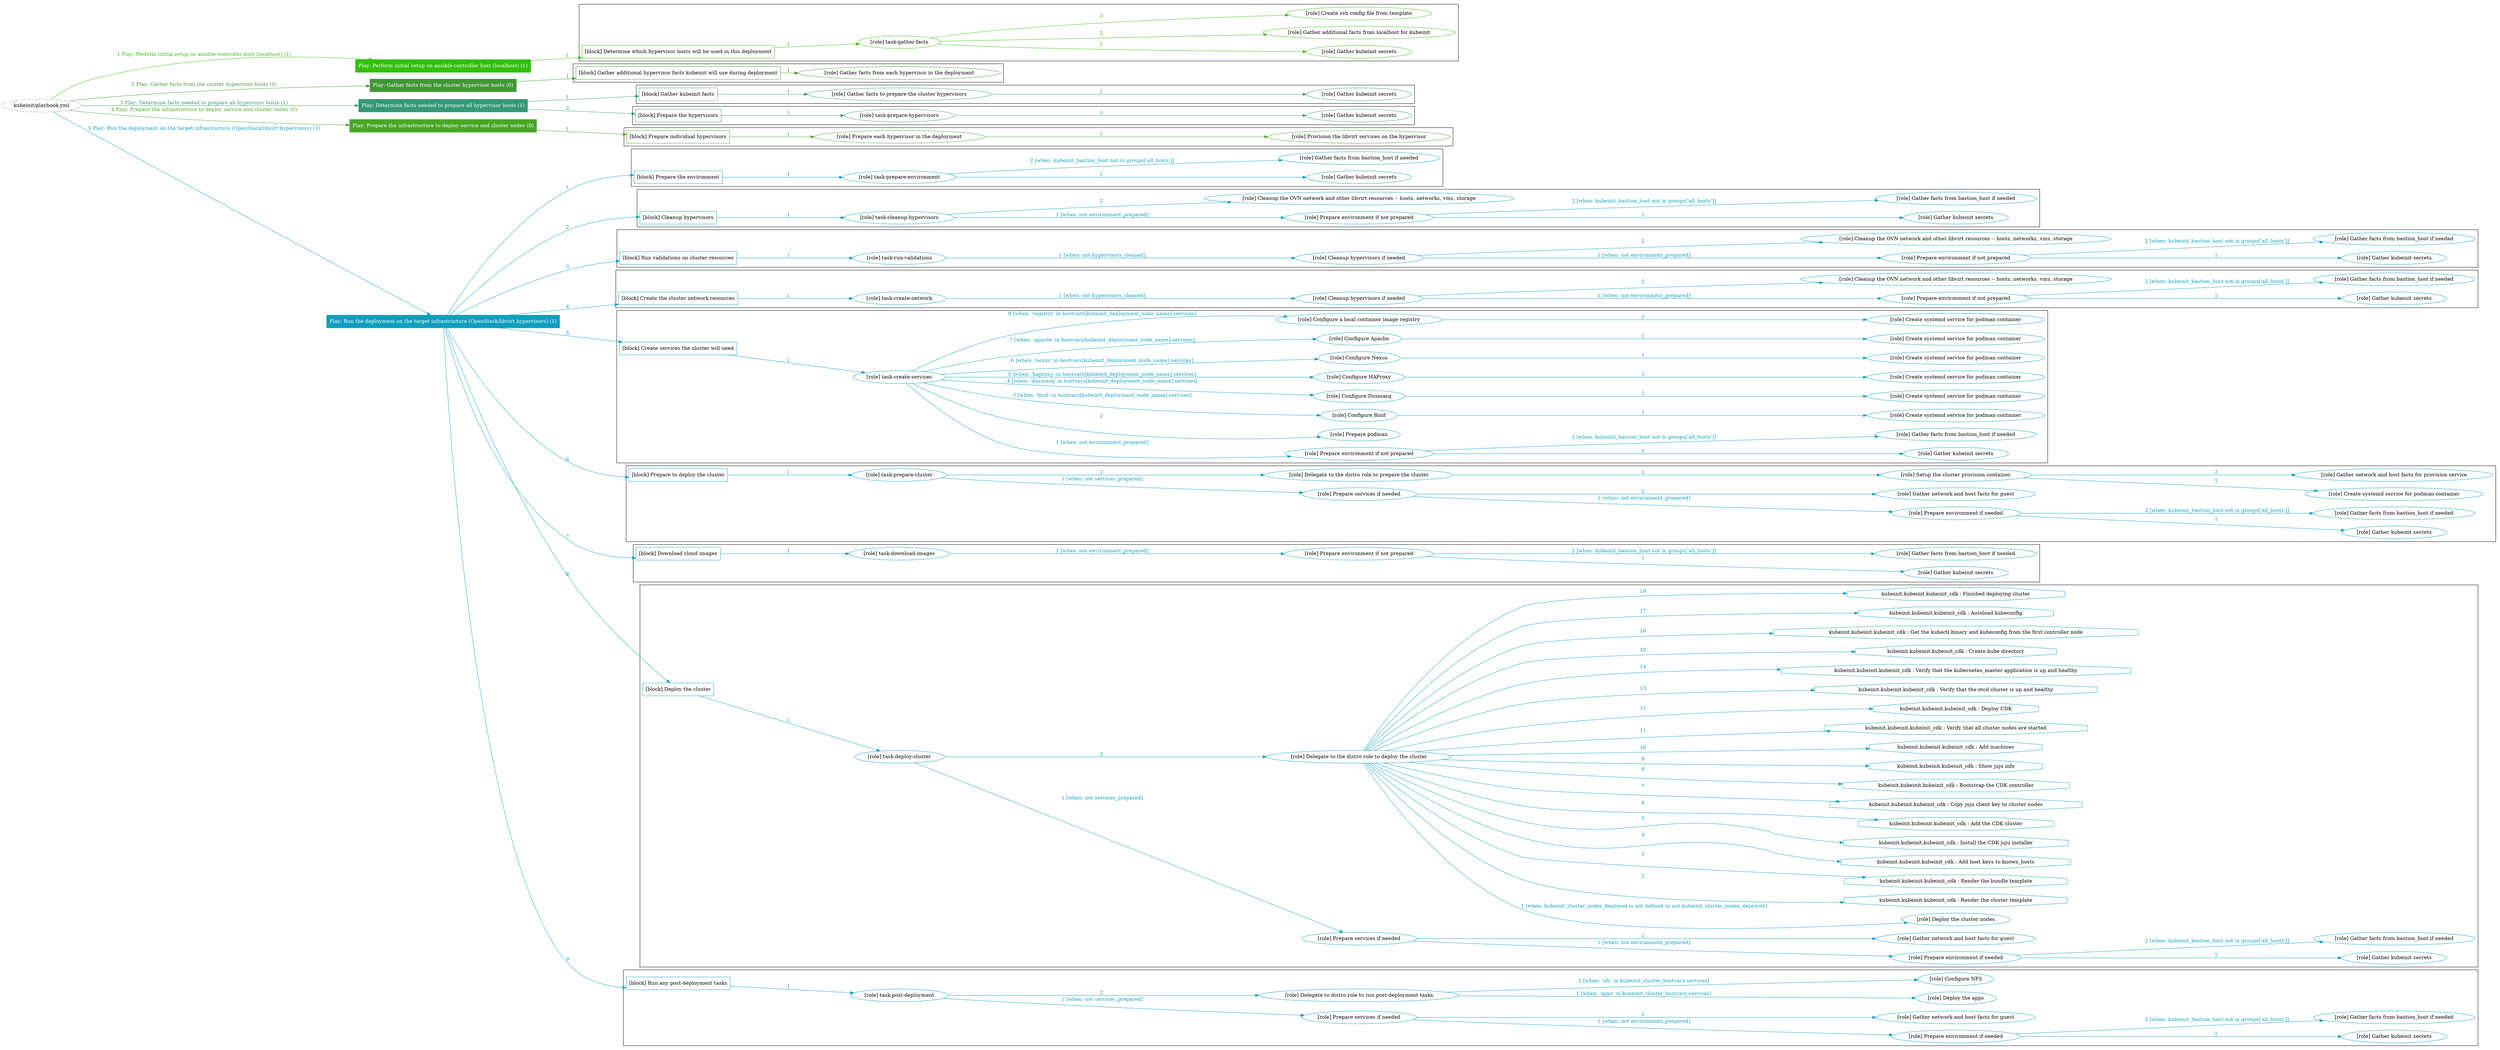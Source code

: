 digraph {
	graph [concentrate=true ordering=in rankdir=LR ratio=fill]
	edge [esep=5 sep=10]
	"kubeinit/playbook.yml" [URL="/home/runner/work/kubeinit/kubeinit/kubeinit/playbook.yml" id=playbook_f8cd323e style=dotted]
	"kubeinit/playbook.yml" -> play_42ecdcba [label="1 Play: Perform initial setup on ansible-controller host (localhost) (1)" color="#32c00c" fontcolor="#32c00c" id=edge_play_42ecdcba labeltooltip="1 Play: Perform initial setup on ansible-controller host (localhost) (1)" tooltip="1 Play: Perform initial setup on ansible-controller host (localhost) (1)"]
	subgraph "Play: Perform initial setup on ansible-controller host (localhost) (1)" {
		play_42ecdcba [label="Play: Perform initial setup on ansible-controller host (localhost) (1)" URL="/home/runner/work/kubeinit/kubeinit/kubeinit/playbook.yml" color="#32c00c" fontcolor="#ffffff" id=play_42ecdcba shape=box style=filled tooltip=localhost]
		play_42ecdcba -> block_0ddd0dfe [label=1 color="#32c00c" fontcolor="#32c00c" id=edge_block_0ddd0dfe labeltooltip=1 tooltip=1]
		subgraph cluster_block_0ddd0dfe {
			block_0ddd0dfe [label="[block] Determine which hypervisor hosts will be used in this deployment" URL="/home/runner/work/kubeinit/kubeinit/kubeinit/playbook.yml" color="#32c00c" id=block_0ddd0dfe labeltooltip="Determine which hypervisor hosts will be used in this deployment" shape=box tooltip="Determine which hypervisor hosts will be used in this deployment"]
			block_0ddd0dfe -> role_f408b909 [label="1 " color="#32c00c" fontcolor="#32c00c" id=edge_role_f408b909 labeltooltip="1 " tooltip="1 "]
			subgraph "task-gather-facts" {
				role_f408b909 [label="[role] task-gather-facts" URL="/home/runner/work/kubeinit/kubeinit/kubeinit/playbook.yml" color="#32c00c" id=role_f408b909 tooltip="task-gather-facts"]
				role_f408b909 -> role_c01f2b86 [label="1 " color="#32c00c" fontcolor="#32c00c" id=edge_role_c01f2b86 labeltooltip="1 " tooltip="1 "]
				subgraph "Gather kubeinit secrets" {
					role_c01f2b86 [label="[role] Gather kubeinit secrets" URL="/home/runner/.ansible/collections/ansible_collections/kubeinit/kubeinit/roles/kubeinit_prepare/tasks/build_hypervisors_group.yml" color="#32c00c" id=role_c01f2b86 tooltip="Gather kubeinit secrets"]
				}
				role_f408b909 -> role_a621d65e [label="2 " color="#32c00c" fontcolor="#32c00c" id=edge_role_a621d65e labeltooltip="2 " tooltip="2 "]
				subgraph "Gather additional facts from localhost for kubeinit" {
					role_a621d65e [label="[role] Gather additional facts from localhost for kubeinit" URL="/home/runner/.ansible/collections/ansible_collections/kubeinit/kubeinit/roles/kubeinit_prepare/tasks/build_hypervisors_group.yml" color="#32c00c" id=role_a621d65e tooltip="Gather additional facts from localhost for kubeinit"]
				}
				role_f408b909 -> role_b29b9ced [label="3 " color="#32c00c" fontcolor="#32c00c" id=edge_role_b29b9ced labeltooltip="3 " tooltip="3 "]
				subgraph "Create ssh config file from template" {
					role_b29b9ced [label="[role] Create ssh config file from template" URL="/home/runner/.ansible/collections/ansible_collections/kubeinit/kubeinit/roles/kubeinit_prepare/tasks/build_hypervisors_group.yml" color="#32c00c" id=role_b29b9ced tooltip="Create ssh config file from template"]
				}
			}
		}
	}
	"kubeinit/playbook.yml" -> play_37b75c2b [label="2 Play: Gather facts from the cluster hypervisor hosts (0)" color="#3f9834" fontcolor="#3f9834" id=edge_play_37b75c2b labeltooltip="2 Play: Gather facts from the cluster hypervisor hosts (0)" tooltip="2 Play: Gather facts from the cluster hypervisor hosts (0)"]
	subgraph "Play: Gather facts from the cluster hypervisor hosts (0)" {
		play_37b75c2b [label="Play: Gather facts from the cluster hypervisor hosts (0)" URL="/home/runner/work/kubeinit/kubeinit/kubeinit/playbook.yml" color="#3f9834" fontcolor="#ffffff" id=play_37b75c2b shape=box style=filled tooltip="Play: Gather facts from the cluster hypervisor hosts (0)"]
		play_37b75c2b -> block_b967db7e [label=1 color="#3f9834" fontcolor="#3f9834" id=edge_block_b967db7e labeltooltip=1 tooltip=1]
		subgraph cluster_block_b967db7e {
			block_b967db7e [label="[block] Gather additional hypervisor facts kubeinit will use during deployment" URL="/home/runner/work/kubeinit/kubeinit/kubeinit/playbook.yml" color="#3f9834" id=block_b967db7e labeltooltip="Gather additional hypervisor facts kubeinit will use during deployment" shape=box tooltip="Gather additional hypervisor facts kubeinit will use during deployment"]
			block_b967db7e -> role_17a09119 [label="1 " color="#3f9834" fontcolor="#3f9834" id=edge_role_17a09119 labeltooltip="1 " tooltip="1 "]
			subgraph "Gather facts from each hypervisor in the deployment" {
				role_17a09119 [label="[role] Gather facts from each hypervisor in the deployment" URL="/home/runner/work/kubeinit/kubeinit/kubeinit/playbook.yml" color="#3f9834" id=role_17a09119 tooltip="Gather facts from each hypervisor in the deployment"]
			}
		}
	}
	"kubeinit/playbook.yml" -> play_91b3d85f [label="3 Play: Determine facts needed to prepare all hypervisor hosts (1)" color="#349876" fontcolor="#349876" id=edge_play_91b3d85f labeltooltip="3 Play: Determine facts needed to prepare all hypervisor hosts (1)" tooltip="3 Play: Determine facts needed to prepare all hypervisor hosts (1)"]
	subgraph "Play: Determine facts needed to prepare all hypervisor hosts (1)" {
		play_91b3d85f [label="Play: Determine facts needed to prepare all hypervisor hosts (1)" URL="/home/runner/work/kubeinit/kubeinit/kubeinit/playbook.yml" color="#349876" fontcolor="#ffffff" id=play_91b3d85f shape=box style=filled tooltip=localhost]
		play_91b3d85f -> block_2d3ab302 [label=1 color="#349876" fontcolor="#349876" id=edge_block_2d3ab302 labeltooltip=1 tooltip=1]
		subgraph cluster_block_2d3ab302 {
			block_2d3ab302 [label="[block] Gather kubeinit facts" URL="/home/runner/work/kubeinit/kubeinit/kubeinit/playbook.yml" color="#349876" id=block_2d3ab302 labeltooltip="Gather kubeinit facts" shape=box tooltip="Gather kubeinit facts"]
			block_2d3ab302 -> role_b4404a41 [label="1 " color="#349876" fontcolor="#349876" id=edge_role_b4404a41 labeltooltip="1 " tooltip="1 "]
			subgraph "Gather facts to prepare the cluster hypervisors" {
				role_b4404a41 [label="[role] Gather facts to prepare the cluster hypervisors" URL="/home/runner/work/kubeinit/kubeinit/kubeinit/playbook.yml" color="#349876" id=role_b4404a41 tooltip="Gather facts to prepare the cluster hypervisors"]
				role_b4404a41 -> role_6fc27683 [label="1 " color="#349876" fontcolor="#349876" id=edge_role_6fc27683 labeltooltip="1 " tooltip="1 "]
				subgraph "Gather kubeinit secrets" {
					role_6fc27683 [label="[role] Gather kubeinit secrets" URL="/home/runner/.ansible/collections/ansible_collections/kubeinit/kubeinit/roles/kubeinit_prepare/tasks/gather_kubeinit_facts.yml" color="#349876" id=role_6fc27683 tooltip="Gather kubeinit secrets"]
				}
			}
		}
		play_91b3d85f -> block_454e7b05 [label=2 color="#349876" fontcolor="#349876" id=edge_block_454e7b05 labeltooltip=2 tooltip=2]
		subgraph cluster_block_454e7b05 {
			block_454e7b05 [label="[block] Prepare the hypervisors" URL="/home/runner/work/kubeinit/kubeinit/kubeinit/playbook.yml" color="#349876" id=block_454e7b05 labeltooltip="Prepare the hypervisors" shape=box tooltip="Prepare the hypervisors"]
			block_454e7b05 -> role_c646adca [label="1 " color="#349876" fontcolor="#349876" id=edge_role_c646adca labeltooltip="1 " tooltip="1 "]
			subgraph "task-prepare-hypervisors" {
				role_c646adca [label="[role] task-prepare-hypervisors" URL="/home/runner/work/kubeinit/kubeinit/kubeinit/playbook.yml" color="#349876" id=role_c646adca tooltip="task-prepare-hypervisors"]
				role_c646adca -> role_20be361c [label="1 " color="#349876" fontcolor="#349876" id=edge_role_20be361c labeltooltip="1 " tooltip="1 "]
				subgraph "Gather kubeinit secrets" {
					role_20be361c [label="[role] Gather kubeinit secrets" URL="/home/runner/.ansible/collections/ansible_collections/kubeinit/kubeinit/roles/kubeinit_prepare/tasks/gather_kubeinit_facts.yml" color="#349876" id=role_20be361c tooltip="Gather kubeinit secrets"]
				}
			}
		}
	}
	"kubeinit/playbook.yml" -> play_271ad7fc [label="4 Play: Prepare the infrastructure to deploy service and cluster nodes (0)" color="#47a725" fontcolor="#47a725" id=edge_play_271ad7fc labeltooltip="4 Play: Prepare the infrastructure to deploy service and cluster nodes (0)" tooltip="4 Play: Prepare the infrastructure to deploy service and cluster nodes (0)"]
	subgraph "Play: Prepare the infrastructure to deploy service and cluster nodes (0)" {
		play_271ad7fc [label="Play: Prepare the infrastructure to deploy service and cluster nodes (0)" URL="/home/runner/work/kubeinit/kubeinit/kubeinit/playbook.yml" color="#47a725" fontcolor="#ffffff" id=play_271ad7fc shape=box style=filled tooltip="Play: Prepare the infrastructure to deploy service and cluster nodes (0)"]
		play_271ad7fc -> block_c7990762 [label=1 color="#47a725" fontcolor="#47a725" id=edge_block_c7990762 labeltooltip=1 tooltip=1]
		subgraph cluster_block_c7990762 {
			block_c7990762 [label="[block] Prepare individual hypervisors" URL="/home/runner/work/kubeinit/kubeinit/kubeinit/playbook.yml" color="#47a725" id=block_c7990762 labeltooltip="Prepare individual hypervisors" shape=box tooltip="Prepare individual hypervisors"]
			block_c7990762 -> role_e67eca54 [label="1 " color="#47a725" fontcolor="#47a725" id=edge_role_e67eca54 labeltooltip="1 " tooltip="1 "]
			subgraph "Prepare each hypervisor in the deployment" {
				role_e67eca54 [label="[role] Prepare each hypervisor in the deployment" URL="/home/runner/work/kubeinit/kubeinit/kubeinit/playbook.yml" color="#47a725" id=role_e67eca54 tooltip="Prepare each hypervisor in the deployment"]
				role_e67eca54 -> role_06dceb33 [label="1 " color="#47a725" fontcolor="#47a725" id=edge_role_06dceb33 labeltooltip="1 " tooltip="1 "]
				subgraph "Provision the libvirt services on the hypervisor" {
					role_06dceb33 [label="[role] Provision the libvirt services on the hypervisor" URL="/home/runner/.ansible/collections/ansible_collections/kubeinit/kubeinit/roles/kubeinit_prepare/tasks/prepare_hypervisor.yml" color="#47a725" id=role_06dceb33 tooltip="Provision the libvirt services on the hypervisor"]
				}
			}
		}
	}
	"kubeinit/playbook.yml" -> play_d6fd109c [label="5 Play: Run the deployment on the target infrastructure (OpenStack/libvirt hypervisors) (1)" color="#0d9fbf" fontcolor="#0d9fbf" id=edge_play_d6fd109c labeltooltip="5 Play: Run the deployment on the target infrastructure (OpenStack/libvirt hypervisors) (1)" tooltip="5 Play: Run the deployment on the target infrastructure (OpenStack/libvirt hypervisors) (1)"]
	subgraph "Play: Run the deployment on the target infrastructure (OpenStack/libvirt hypervisors) (1)" {
		play_d6fd109c [label="Play: Run the deployment on the target infrastructure (OpenStack/libvirt hypervisors) (1)" URL="/home/runner/work/kubeinit/kubeinit/kubeinit/playbook.yml" color="#0d9fbf" fontcolor="#ffffff" id=play_d6fd109c shape=box style=filled tooltip=localhost]
		play_d6fd109c -> block_f2e4976e [label=1 color="#0d9fbf" fontcolor="#0d9fbf" id=edge_block_f2e4976e labeltooltip=1 tooltip=1]
		subgraph cluster_block_f2e4976e {
			block_f2e4976e [label="[block] Prepare the environment" URL="/home/runner/work/kubeinit/kubeinit/kubeinit/playbook.yml" color="#0d9fbf" id=block_f2e4976e labeltooltip="Prepare the environment" shape=box tooltip="Prepare the environment"]
			block_f2e4976e -> role_6b2de330 [label="1 " color="#0d9fbf" fontcolor="#0d9fbf" id=edge_role_6b2de330 labeltooltip="1 " tooltip="1 "]
			subgraph "task-prepare-environment" {
				role_6b2de330 [label="[role] task-prepare-environment" URL="/home/runner/work/kubeinit/kubeinit/kubeinit/playbook.yml" color="#0d9fbf" id=role_6b2de330 tooltip="task-prepare-environment"]
				role_6b2de330 -> role_dce99697 [label="1 " color="#0d9fbf" fontcolor="#0d9fbf" id=edge_role_dce99697 labeltooltip="1 " tooltip="1 "]
				subgraph "Gather kubeinit secrets" {
					role_dce99697 [label="[role] Gather kubeinit secrets" URL="/home/runner/.ansible/collections/ansible_collections/kubeinit/kubeinit/roles/kubeinit_prepare/tasks/gather_kubeinit_facts.yml" color="#0d9fbf" id=role_dce99697 tooltip="Gather kubeinit secrets"]
				}
				role_6b2de330 -> role_494e9228 [label="2 [when: kubeinit_bastion_host not in groups['all_hosts']]" color="#0d9fbf" fontcolor="#0d9fbf" id=edge_role_494e9228 labeltooltip="2 [when: kubeinit_bastion_host not in groups['all_hosts']]" tooltip="2 [when: kubeinit_bastion_host not in groups['all_hosts']]"]
				subgraph "Gather facts from bastion_host if needed" {
					role_494e9228 [label="[role] Gather facts from bastion_host if needed" URL="/home/runner/.ansible/collections/ansible_collections/kubeinit/kubeinit/roles/kubeinit_prepare/tasks/main.yml" color="#0d9fbf" id=role_494e9228 tooltip="Gather facts from bastion_host if needed"]
				}
			}
		}
		play_d6fd109c -> block_4e7082f3 [label=2 color="#0d9fbf" fontcolor="#0d9fbf" id=edge_block_4e7082f3 labeltooltip=2 tooltip=2]
		subgraph cluster_block_4e7082f3 {
			block_4e7082f3 [label="[block] Cleanup hypervisors" URL="/home/runner/work/kubeinit/kubeinit/kubeinit/playbook.yml" color="#0d9fbf" id=block_4e7082f3 labeltooltip="Cleanup hypervisors" shape=box tooltip="Cleanup hypervisors"]
			block_4e7082f3 -> role_47318f86 [label="1 " color="#0d9fbf" fontcolor="#0d9fbf" id=edge_role_47318f86 labeltooltip="1 " tooltip="1 "]
			subgraph "task-cleanup-hypervisors" {
				role_47318f86 [label="[role] task-cleanup-hypervisors" URL="/home/runner/work/kubeinit/kubeinit/kubeinit/playbook.yml" color="#0d9fbf" id=role_47318f86 tooltip="task-cleanup-hypervisors"]
				role_47318f86 -> role_8eea9106 [label="1 [when: not environment_prepared]" color="#0d9fbf" fontcolor="#0d9fbf" id=edge_role_8eea9106 labeltooltip="1 [when: not environment_prepared]" tooltip="1 [when: not environment_prepared]"]
				subgraph "Prepare environment if not prepared" {
					role_8eea9106 [label="[role] Prepare environment if not prepared" URL="/home/runner/.ansible/collections/ansible_collections/kubeinit/kubeinit/roles/kubeinit_libvirt/tasks/cleanup_hypervisors.yml" color="#0d9fbf" id=role_8eea9106 tooltip="Prepare environment if not prepared"]
					role_8eea9106 -> role_c2a959fa [label="1 " color="#0d9fbf" fontcolor="#0d9fbf" id=edge_role_c2a959fa labeltooltip="1 " tooltip="1 "]
					subgraph "Gather kubeinit secrets" {
						role_c2a959fa [label="[role] Gather kubeinit secrets" URL="/home/runner/.ansible/collections/ansible_collections/kubeinit/kubeinit/roles/kubeinit_prepare/tasks/gather_kubeinit_facts.yml" color="#0d9fbf" id=role_c2a959fa tooltip="Gather kubeinit secrets"]
					}
					role_8eea9106 -> role_7f6c47e5 [label="2 [when: kubeinit_bastion_host not in groups['all_hosts']]" color="#0d9fbf" fontcolor="#0d9fbf" id=edge_role_7f6c47e5 labeltooltip="2 [when: kubeinit_bastion_host not in groups['all_hosts']]" tooltip="2 [when: kubeinit_bastion_host not in groups['all_hosts']]"]
					subgraph "Gather facts from bastion_host if needed" {
						role_7f6c47e5 [label="[role] Gather facts from bastion_host if needed" URL="/home/runner/.ansible/collections/ansible_collections/kubeinit/kubeinit/roles/kubeinit_prepare/tasks/main.yml" color="#0d9fbf" id=role_7f6c47e5 tooltip="Gather facts from bastion_host if needed"]
					}
				}
				role_47318f86 -> role_43ff02dd [label="2 " color="#0d9fbf" fontcolor="#0d9fbf" id=edge_role_43ff02dd labeltooltip="2 " tooltip="2 "]
				subgraph "Cleanup the OVN network and other libvirt resources -- hosts, networks, vms, storage" {
					role_43ff02dd [label="[role] Cleanup the OVN network and other libvirt resources -- hosts, networks, vms, storage" URL="/home/runner/.ansible/collections/ansible_collections/kubeinit/kubeinit/roles/kubeinit_libvirt/tasks/cleanup_hypervisors.yml" color="#0d9fbf" id=role_43ff02dd tooltip="Cleanup the OVN network and other libvirt resources -- hosts, networks, vms, storage"]
				}
			}
		}
		play_d6fd109c -> block_246477ec [label=3 color="#0d9fbf" fontcolor="#0d9fbf" id=edge_block_246477ec labeltooltip=3 tooltip=3]
		subgraph cluster_block_246477ec {
			block_246477ec [label="[block] Run validations on cluster resources" URL="/home/runner/work/kubeinit/kubeinit/kubeinit/playbook.yml" color="#0d9fbf" id=block_246477ec labeltooltip="Run validations on cluster resources" shape=box tooltip="Run validations on cluster resources"]
			block_246477ec -> role_03a743f5 [label="1 " color="#0d9fbf" fontcolor="#0d9fbf" id=edge_role_03a743f5 labeltooltip="1 " tooltip="1 "]
			subgraph "task-run-validations" {
				role_03a743f5 [label="[role] task-run-validations" URL="/home/runner/work/kubeinit/kubeinit/kubeinit/playbook.yml" color="#0d9fbf" id=role_03a743f5 tooltip="task-run-validations"]
				role_03a743f5 -> role_b8289ab8 [label="1 [when: not hypervisors_cleaned]" color="#0d9fbf" fontcolor="#0d9fbf" id=edge_role_b8289ab8 labeltooltip="1 [when: not hypervisors_cleaned]" tooltip="1 [when: not hypervisors_cleaned]"]
				subgraph "Cleanup hypervisors if needed" {
					role_b8289ab8 [label="[role] Cleanup hypervisors if needed" URL="/home/runner/.ansible/collections/ansible_collections/kubeinit/kubeinit/roles/kubeinit_validations/tasks/main.yml" color="#0d9fbf" id=role_b8289ab8 tooltip="Cleanup hypervisors if needed"]
					role_b8289ab8 -> role_8576f91f [label="1 [when: not environment_prepared]" color="#0d9fbf" fontcolor="#0d9fbf" id=edge_role_8576f91f labeltooltip="1 [when: not environment_prepared]" tooltip="1 [when: not environment_prepared]"]
					subgraph "Prepare environment if not prepared" {
						role_8576f91f [label="[role] Prepare environment if not prepared" URL="/home/runner/.ansible/collections/ansible_collections/kubeinit/kubeinit/roles/kubeinit_libvirt/tasks/cleanup_hypervisors.yml" color="#0d9fbf" id=role_8576f91f tooltip="Prepare environment if not prepared"]
						role_8576f91f -> role_be12e6cf [label="1 " color="#0d9fbf" fontcolor="#0d9fbf" id=edge_role_be12e6cf labeltooltip="1 " tooltip="1 "]
						subgraph "Gather kubeinit secrets" {
							role_be12e6cf [label="[role] Gather kubeinit secrets" URL="/home/runner/.ansible/collections/ansible_collections/kubeinit/kubeinit/roles/kubeinit_prepare/tasks/gather_kubeinit_facts.yml" color="#0d9fbf" id=role_be12e6cf tooltip="Gather kubeinit secrets"]
						}
						role_8576f91f -> role_b20c82cf [label="2 [when: kubeinit_bastion_host not in groups['all_hosts']]" color="#0d9fbf" fontcolor="#0d9fbf" id=edge_role_b20c82cf labeltooltip="2 [when: kubeinit_bastion_host not in groups['all_hosts']]" tooltip="2 [when: kubeinit_bastion_host not in groups['all_hosts']]"]
						subgraph "Gather facts from bastion_host if needed" {
							role_b20c82cf [label="[role] Gather facts from bastion_host if needed" URL="/home/runner/.ansible/collections/ansible_collections/kubeinit/kubeinit/roles/kubeinit_prepare/tasks/main.yml" color="#0d9fbf" id=role_b20c82cf tooltip="Gather facts from bastion_host if needed"]
						}
					}
					role_b8289ab8 -> role_f9fcecea [label="2 " color="#0d9fbf" fontcolor="#0d9fbf" id=edge_role_f9fcecea labeltooltip="2 " tooltip="2 "]
					subgraph "Cleanup the OVN network and other libvirt resources -- hosts, networks, vms, storage" {
						role_f9fcecea [label="[role] Cleanup the OVN network and other libvirt resources -- hosts, networks, vms, storage" URL="/home/runner/.ansible/collections/ansible_collections/kubeinit/kubeinit/roles/kubeinit_libvirt/tasks/cleanup_hypervisors.yml" color="#0d9fbf" id=role_f9fcecea tooltip="Cleanup the OVN network and other libvirt resources -- hosts, networks, vms, storage"]
					}
				}
			}
		}
		play_d6fd109c -> block_852328a6 [label=4 color="#0d9fbf" fontcolor="#0d9fbf" id=edge_block_852328a6 labeltooltip=4 tooltip=4]
		subgraph cluster_block_852328a6 {
			block_852328a6 [label="[block] Create the cluster network resources" URL="/home/runner/work/kubeinit/kubeinit/kubeinit/playbook.yml" color="#0d9fbf" id=block_852328a6 labeltooltip="Create the cluster network resources" shape=box tooltip="Create the cluster network resources"]
			block_852328a6 -> role_12aee1f9 [label="1 " color="#0d9fbf" fontcolor="#0d9fbf" id=edge_role_12aee1f9 labeltooltip="1 " tooltip="1 "]
			subgraph "task-create-network" {
				role_12aee1f9 [label="[role] task-create-network" URL="/home/runner/work/kubeinit/kubeinit/kubeinit/playbook.yml" color="#0d9fbf" id=role_12aee1f9 tooltip="task-create-network"]
				role_12aee1f9 -> role_7ea5939e [label="1 [when: not hypervisors_cleaned]" color="#0d9fbf" fontcolor="#0d9fbf" id=edge_role_7ea5939e labeltooltip="1 [when: not hypervisors_cleaned]" tooltip="1 [when: not hypervisors_cleaned]"]
				subgraph "Cleanup hypervisors if needed" {
					role_7ea5939e [label="[role] Cleanup hypervisors if needed" URL="/home/runner/.ansible/collections/ansible_collections/kubeinit/kubeinit/roles/kubeinit_libvirt/tasks/create_network.yml" color="#0d9fbf" id=role_7ea5939e tooltip="Cleanup hypervisors if needed"]
					role_7ea5939e -> role_d65b1363 [label="1 [when: not environment_prepared]" color="#0d9fbf" fontcolor="#0d9fbf" id=edge_role_d65b1363 labeltooltip="1 [when: not environment_prepared]" tooltip="1 [when: not environment_prepared]"]
					subgraph "Prepare environment if not prepared" {
						role_d65b1363 [label="[role] Prepare environment if not prepared" URL="/home/runner/.ansible/collections/ansible_collections/kubeinit/kubeinit/roles/kubeinit_libvirt/tasks/cleanup_hypervisors.yml" color="#0d9fbf" id=role_d65b1363 tooltip="Prepare environment if not prepared"]
						role_d65b1363 -> role_4f6fc70a [label="1 " color="#0d9fbf" fontcolor="#0d9fbf" id=edge_role_4f6fc70a labeltooltip="1 " tooltip="1 "]
						subgraph "Gather kubeinit secrets" {
							role_4f6fc70a [label="[role] Gather kubeinit secrets" URL="/home/runner/.ansible/collections/ansible_collections/kubeinit/kubeinit/roles/kubeinit_prepare/tasks/gather_kubeinit_facts.yml" color="#0d9fbf" id=role_4f6fc70a tooltip="Gather kubeinit secrets"]
						}
						role_d65b1363 -> role_2b2fd1bc [label="2 [when: kubeinit_bastion_host not in groups['all_hosts']]" color="#0d9fbf" fontcolor="#0d9fbf" id=edge_role_2b2fd1bc labeltooltip="2 [when: kubeinit_bastion_host not in groups['all_hosts']]" tooltip="2 [when: kubeinit_bastion_host not in groups['all_hosts']]"]
						subgraph "Gather facts from bastion_host if needed" {
							role_2b2fd1bc [label="[role] Gather facts from bastion_host if needed" URL="/home/runner/.ansible/collections/ansible_collections/kubeinit/kubeinit/roles/kubeinit_prepare/tasks/main.yml" color="#0d9fbf" id=role_2b2fd1bc tooltip="Gather facts from bastion_host if needed"]
						}
					}
					role_7ea5939e -> role_29edb128 [label="2 " color="#0d9fbf" fontcolor="#0d9fbf" id=edge_role_29edb128 labeltooltip="2 " tooltip="2 "]
					subgraph "Cleanup the OVN network and other libvirt resources -- hosts, networks, vms, storage" {
						role_29edb128 [label="[role] Cleanup the OVN network and other libvirt resources -- hosts, networks, vms, storage" URL="/home/runner/.ansible/collections/ansible_collections/kubeinit/kubeinit/roles/kubeinit_libvirt/tasks/cleanup_hypervisors.yml" color="#0d9fbf" id=role_29edb128 tooltip="Cleanup the OVN network and other libvirt resources -- hosts, networks, vms, storage"]
					}
				}
			}
		}
		play_d6fd109c -> block_291a9980 [label=5 color="#0d9fbf" fontcolor="#0d9fbf" id=edge_block_291a9980 labeltooltip=5 tooltip=5]
		subgraph cluster_block_291a9980 {
			block_291a9980 [label="[block] Create services the cluster will need" URL="/home/runner/work/kubeinit/kubeinit/kubeinit/playbook.yml" color="#0d9fbf" id=block_291a9980 labeltooltip="Create services the cluster will need" shape=box tooltip="Create services the cluster will need"]
			block_291a9980 -> role_f299d230 [label="1 " color="#0d9fbf" fontcolor="#0d9fbf" id=edge_role_f299d230 labeltooltip="1 " tooltip="1 "]
			subgraph "task-create-services" {
				role_f299d230 [label="[role] task-create-services" URL="/home/runner/work/kubeinit/kubeinit/kubeinit/playbook.yml" color="#0d9fbf" id=role_f299d230 tooltip="task-create-services"]
				role_f299d230 -> role_840e76f9 [label="1 [when: not environment_prepared]" color="#0d9fbf" fontcolor="#0d9fbf" id=edge_role_840e76f9 labeltooltip="1 [when: not environment_prepared]" tooltip="1 [when: not environment_prepared]"]
				subgraph "Prepare environment if not prepared" {
					role_840e76f9 [label="[role] Prepare environment if not prepared" URL="/home/runner/.ansible/collections/ansible_collections/kubeinit/kubeinit/roles/kubeinit_services/tasks/main.yml" color="#0d9fbf" id=role_840e76f9 tooltip="Prepare environment if not prepared"]
					role_840e76f9 -> role_c943b022 [label="1 " color="#0d9fbf" fontcolor="#0d9fbf" id=edge_role_c943b022 labeltooltip="1 " tooltip="1 "]
					subgraph "Gather kubeinit secrets" {
						role_c943b022 [label="[role] Gather kubeinit secrets" URL="/home/runner/.ansible/collections/ansible_collections/kubeinit/kubeinit/roles/kubeinit_prepare/tasks/gather_kubeinit_facts.yml" color="#0d9fbf" id=role_c943b022 tooltip="Gather kubeinit secrets"]
					}
					role_840e76f9 -> role_7a870795 [label="2 [when: kubeinit_bastion_host not in groups['all_hosts']]" color="#0d9fbf" fontcolor="#0d9fbf" id=edge_role_7a870795 labeltooltip="2 [when: kubeinit_bastion_host not in groups['all_hosts']]" tooltip="2 [when: kubeinit_bastion_host not in groups['all_hosts']]"]
					subgraph "Gather facts from bastion_host if needed" {
						role_7a870795 [label="[role] Gather facts from bastion_host if needed" URL="/home/runner/.ansible/collections/ansible_collections/kubeinit/kubeinit/roles/kubeinit_prepare/tasks/main.yml" color="#0d9fbf" id=role_7a870795 tooltip="Gather facts from bastion_host if needed"]
					}
				}
				role_f299d230 -> role_6d09d836 [label="2 " color="#0d9fbf" fontcolor="#0d9fbf" id=edge_role_6d09d836 labeltooltip="2 " tooltip="2 "]
				subgraph "Prepare podman" {
					role_6d09d836 [label="[role] Prepare podman" URL="/home/runner/.ansible/collections/ansible_collections/kubeinit/kubeinit/roles/kubeinit_services/tasks/00_create_service_pod.yml" color="#0d9fbf" id=role_6d09d836 tooltip="Prepare podman"]
				}
				role_f299d230 -> role_bbffa5ff [label="3 [when: 'bind' in hostvars[kubeinit_deployment_node_name].services]" color="#0d9fbf" fontcolor="#0d9fbf" id=edge_role_bbffa5ff labeltooltip="3 [when: 'bind' in hostvars[kubeinit_deployment_node_name].services]" tooltip="3 [when: 'bind' in hostvars[kubeinit_deployment_node_name].services]"]
				subgraph "Configure Bind" {
					role_bbffa5ff [label="[role] Configure Bind" URL="/home/runner/.ansible/collections/ansible_collections/kubeinit/kubeinit/roles/kubeinit_services/tasks/start_services_containers.yml" color="#0d9fbf" id=role_bbffa5ff tooltip="Configure Bind"]
					role_bbffa5ff -> role_d71e7fe9 [label="1 " color="#0d9fbf" fontcolor="#0d9fbf" id=edge_role_d71e7fe9 labeltooltip="1 " tooltip="1 "]
					subgraph "Create systemd service for podman container" {
						role_d71e7fe9 [label="[role] Create systemd service for podman container" URL="/home/runner/.ansible/collections/ansible_collections/kubeinit/kubeinit/roles/kubeinit_bind/tasks/main.yml" color="#0d9fbf" id=role_d71e7fe9 tooltip="Create systemd service for podman container"]
					}
				}
				role_f299d230 -> role_c0cca44b [label="4 [when: 'dnsmasq' in hostvars[kubeinit_deployment_node_name].services]" color="#0d9fbf" fontcolor="#0d9fbf" id=edge_role_c0cca44b labeltooltip="4 [when: 'dnsmasq' in hostvars[kubeinit_deployment_node_name].services]" tooltip="4 [when: 'dnsmasq' in hostvars[kubeinit_deployment_node_name].services]"]
				subgraph "Configure Dnsmasq" {
					role_c0cca44b [label="[role] Configure Dnsmasq" URL="/home/runner/.ansible/collections/ansible_collections/kubeinit/kubeinit/roles/kubeinit_services/tasks/start_services_containers.yml" color="#0d9fbf" id=role_c0cca44b tooltip="Configure Dnsmasq"]
					role_c0cca44b -> role_e359d44a [label="1 " color="#0d9fbf" fontcolor="#0d9fbf" id=edge_role_e359d44a labeltooltip="1 " tooltip="1 "]
					subgraph "Create systemd service for podman container" {
						role_e359d44a [label="[role] Create systemd service for podman container" URL="/home/runner/.ansible/collections/ansible_collections/kubeinit/kubeinit/roles/kubeinit_dnsmasq/tasks/main.yml" color="#0d9fbf" id=role_e359d44a tooltip="Create systemd service for podman container"]
					}
				}
				role_f299d230 -> role_e3eb9125 [label="5 [when: 'haproxy' in hostvars[kubeinit_deployment_node_name].services]" color="#0d9fbf" fontcolor="#0d9fbf" id=edge_role_e3eb9125 labeltooltip="5 [when: 'haproxy' in hostvars[kubeinit_deployment_node_name].services]" tooltip="5 [when: 'haproxy' in hostvars[kubeinit_deployment_node_name].services]"]
				subgraph "Configure HAProxy" {
					role_e3eb9125 [label="[role] Configure HAProxy" URL="/home/runner/.ansible/collections/ansible_collections/kubeinit/kubeinit/roles/kubeinit_services/tasks/start_services_containers.yml" color="#0d9fbf" id=role_e3eb9125 tooltip="Configure HAProxy"]
					role_e3eb9125 -> role_333bcb54 [label="1 " color="#0d9fbf" fontcolor="#0d9fbf" id=edge_role_333bcb54 labeltooltip="1 " tooltip="1 "]
					subgraph "Create systemd service for podman container" {
						role_333bcb54 [label="[role] Create systemd service for podman container" URL="/home/runner/.ansible/collections/ansible_collections/kubeinit/kubeinit/roles/kubeinit_haproxy/tasks/main.yml" color="#0d9fbf" id=role_333bcb54 tooltip="Create systemd service for podman container"]
					}
				}
				role_f299d230 -> role_bc217834 [label="6 [when: 'nexus' in hostvars[kubeinit_deployment_node_name].services]" color="#0d9fbf" fontcolor="#0d9fbf" id=edge_role_bc217834 labeltooltip="6 [when: 'nexus' in hostvars[kubeinit_deployment_node_name].services]" tooltip="6 [when: 'nexus' in hostvars[kubeinit_deployment_node_name].services]"]
				subgraph "Configure Nexus" {
					role_bc217834 [label="[role] Configure Nexus" URL="/home/runner/.ansible/collections/ansible_collections/kubeinit/kubeinit/roles/kubeinit_services/tasks/start_services_containers.yml" color="#0d9fbf" id=role_bc217834 tooltip="Configure Nexus"]
					role_bc217834 -> role_a24e60e5 [label="1 " color="#0d9fbf" fontcolor="#0d9fbf" id=edge_role_a24e60e5 labeltooltip="1 " tooltip="1 "]
					subgraph "Create systemd service for podman container" {
						role_a24e60e5 [label="[role] Create systemd service for podman container" URL="/home/runner/.ansible/collections/ansible_collections/kubeinit/kubeinit/roles/kubeinit_nexus/tasks/main.yml" color="#0d9fbf" id=role_a24e60e5 tooltip="Create systemd service for podman container"]
					}
				}
				role_f299d230 -> role_b750d358 [label="7 [when: 'apache' in hostvars[kubeinit_deployment_node_name].services]" color="#0d9fbf" fontcolor="#0d9fbf" id=edge_role_b750d358 labeltooltip="7 [when: 'apache' in hostvars[kubeinit_deployment_node_name].services]" tooltip="7 [when: 'apache' in hostvars[kubeinit_deployment_node_name].services]"]
				subgraph "Configure Apache" {
					role_b750d358 [label="[role] Configure Apache" URL="/home/runner/.ansible/collections/ansible_collections/kubeinit/kubeinit/roles/kubeinit_services/tasks/start_services_containers.yml" color="#0d9fbf" id=role_b750d358 tooltip="Configure Apache"]
					role_b750d358 -> role_8520c335 [label="1 " color="#0d9fbf" fontcolor="#0d9fbf" id=edge_role_8520c335 labeltooltip="1 " tooltip="1 "]
					subgraph "Create systemd service for podman container" {
						role_8520c335 [label="[role] Create systemd service for podman container" URL="/home/runner/.ansible/collections/ansible_collections/kubeinit/kubeinit/roles/kubeinit_apache/tasks/main.yml" color="#0d9fbf" id=role_8520c335 tooltip="Create systemd service for podman container"]
					}
				}
				role_f299d230 -> role_39d39775 [label="8 [when: 'registry' in hostvars[kubeinit_deployment_node_name].services]" color="#0d9fbf" fontcolor="#0d9fbf" id=edge_role_39d39775 labeltooltip="8 [when: 'registry' in hostvars[kubeinit_deployment_node_name].services]" tooltip="8 [when: 'registry' in hostvars[kubeinit_deployment_node_name].services]"]
				subgraph "Configure a local container image registry" {
					role_39d39775 [label="[role] Configure a local container image registry" URL="/home/runner/.ansible/collections/ansible_collections/kubeinit/kubeinit/roles/kubeinit_services/tasks/start_services_containers.yml" color="#0d9fbf" id=role_39d39775 tooltip="Configure a local container image registry"]
					role_39d39775 -> role_38f11385 [label="1 " color="#0d9fbf" fontcolor="#0d9fbf" id=edge_role_38f11385 labeltooltip="1 " tooltip="1 "]
					subgraph "Create systemd service for podman container" {
						role_38f11385 [label="[role] Create systemd service for podman container" URL="/home/runner/.ansible/collections/ansible_collections/kubeinit/kubeinit/roles/kubeinit_registry/tasks/main.yml" color="#0d9fbf" id=role_38f11385 tooltip="Create systemd service for podman container"]
					}
				}
			}
		}
		play_d6fd109c -> block_ad821985 [label=6 color="#0d9fbf" fontcolor="#0d9fbf" id=edge_block_ad821985 labeltooltip=6 tooltip=6]
		subgraph cluster_block_ad821985 {
			block_ad821985 [label="[block] Prepare to deploy the cluster" URL="/home/runner/work/kubeinit/kubeinit/kubeinit/playbook.yml" color="#0d9fbf" id=block_ad821985 labeltooltip="Prepare to deploy the cluster" shape=box tooltip="Prepare to deploy the cluster"]
			block_ad821985 -> role_2c149f9a [label="1 " color="#0d9fbf" fontcolor="#0d9fbf" id=edge_role_2c149f9a labeltooltip="1 " tooltip="1 "]
			subgraph "task-prepare-cluster" {
				role_2c149f9a [label="[role] task-prepare-cluster" URL="/home/runner/work/kubeinit/kubeinit/kubeinit/playbook.yml" color="#0d9fbf" id=role_2c149f9a tooltip="task-prepare-cluster"]
				role_2c149f9a -> role_878ab840 [label="1 [when: not services_prepared]" color="#0d9fbf" fontcolor="#0d9fbf" id=edge_role_878ab840 labeltooltip="1 [when: not services_prepared]" tooltip="1 [when: not services_prepared]"]
				subgraph "Prepare services if needed" {
					role_878ab840 [label="[role] Prepare services if needed" URL="/home/runner/.ansible/collections/ansible_collections/kubeinit/kubeinit/roles/kubeinit_prepare/tasks/prepare_cluster.yml" color="#0d9fbf" id=role_878ab840 tooltip="Prepare services if needed"]
					role_878ab840 -> role_a73b9b7d [label="1 [when: not environment_prepared]" color="#0d9fbf" fontcolor="#0d9fbf" id=edge_role_a73b9b7d labeltooltip="1 [when: not environment_prepared]" tooltip="1 [when: not environment_prepared]"]
					subgraph "Prepare environment if needed" {
						role_a73b9b7d [label="[role] Prepare environment if needed" URL="/home/runner/.ansible/collections/ansible_collections/kubeinit/kubeinit/roles/kubeinit_services/tasks/prepare_services.yml" color="#0d9fbf" id=role_a73b9b7d tooltip="Prepare environment if needed"]
						role_a73b9b7d -> role_e7fd4a4e [label="1 " color="#0d9fbf" fontcolor="#0d9fbf" id=edge_role_e7fd4a4e labeltooltip="1 " tooltip="1 "]
						subgraph "Gather kubeinit secrets" {
							role_e7fd4a4e [label="[role] Gather kubeinit secrets" URL="/home/runner/.ansible/collections/ansible_collections/kubeinit/kubeinit/roles/kubeinit_prepare/tasks/gather_kubeinit_facts.yml" color="#0d9fbf" id=role_e7fd4a4e tooltip="Gather kubeinit secrets"]
						}
						role_a73b9b7d -> role_012a0b35 [label="2 [when: kubeinit_bastion_host not in groups['all_hosts']]" color="#0d9fbf" fontcolor="#0d9fbf" id=edge_role_012a0b35 labeltooltip="2 [when: kubeinit_bastion_host not in groups['all_hosts']]" tooltip="2 [when: kubeinit_bastion_host not in groups['all_hosts']]"]
						subgraph "Gather facts from bastion_host if needed" {
							role_012a0b35 [label="[role] Gather facts from bastion_host if needed" URL="/home/runner/.ansible/collections/ansible_collections/kubeinit/kubeinit/roles/kubeinit_prepare/tasks/main.yml" color="#0d9fbf" id=role_012a0b35 tooltip="Gather facts from bastion_host if needed"]
						}
					}
					role_878ab840 -> role_2d937140 [label="2 " color="#0d9fbf" fontcolor="#0d9fbf" id=edge_role_2d937140 labeltooltip="2 " tooltip="2 "]
					subgraph "Gather network and host facts for guest" {
						role_2d937140 [label="[role] Gather network and host facts for guest" URL="/home/runner/.ansible/collections/ansible_collections/kubeinit/kubeinit/roles/kubeinit_services/tasks/prepare_services.yml" color="#0d9fbf" id=role_2d937140 tooltip="Gather network and host facts for guest"]
					}
				}
				role_2c149f9a -> role_51368849 [label="2 " color="#0d9fbf" fontcolor="#0d9fbf" id=edge_role_51368849 labeltooltip="2 " tooltip="2 "]
				subgraph "Delegate to the distro role to prepare the cluster" {
					role_51368849 [label="[role] Delegate to the distro role to prepare the cluster" URL="/home/runner/.ansible/collections/ansible_collections/kubeinit/kubeinit/roles/kubeinit_prepare/tasks/prepare_cluster.yml" color="#0d9fbf" id=role_51368849 tooltip="Delegate to the distro role to prepare the cluster"]
					role_51368849 -> role_fed9cdfd [label="1 " color="#0d9fbf" fontcolor="#0d9fbf" id=edge_role_fed9cdfd labeltooltip="1 " tooltip="1 "]
					subgraph "Setup the cluster provision container" {
						role_fed9cdfd [label="[role] Setup the cluster provision container" URL="/home/runner/.ansible/collections/ansible_collections/kubeinit/kubeinit/roles/kubeinit_cdk/tasks/prepare_cluster.yml" color="#0d9fbf" id=role_fed9cdfd tooltip="Setup the cluster provision container"]
						role_fed9cdfd -> role_1bbcee6e [label="1 " color="#0d9fbf" fontcolor="#0d9fbf" id=edge_role_1bbcee6e labeltooltip="1 " tooltip="1 "]
						subgraph "Create systemd service for podman container" {
							role_1bbcee6e [label="[role] Create systemd service for podman container" URL="/home/runner/.ansible/collections/ansible_collections/kubeinit/kubeinit/roles/kubeinit_services/tasks/create_provision_container.yml" color="#0d9fbf" id=role_1bbcee6e tooltip="Create systemd service for podman container"]
						}
						role_fed9cdfd -> role_591dafbc [label="2 " color="#0d9fbf" fontcolor="#0d9fbf" id=edge_role_591dafbc labeltooltip="2 " tooltip="2 "]
						subgraph "Gather network and host facts for provision service" {
							role_591dafbc [label="[role] Gather network and host facts for provision service" URL="/home/runner/.ansible/collections/ansible_collections/kubeinit/kubeinit/roles/kubeinit_services/tasks/create_provision_container.yml" color="#0d9fbf" id=role_591dafbc tooltip="Gather network and host facts for provision service"]
						}
					}
				}
			}
		}
		play_d6fd109c -> block_a9ad9396 [label=7 color="#0d9fbf" fontcolor="#0d9fbf" id=edge_block_a9ad9396 labeltooltip=7 tooltip=7]
		subgraph cluster_block_a9ad9396 {
			block_a9ad9396 [label="[block] Download cloud images" URL="/home/runner/work/kubeinit/kubeinit/kubeinit/playbook.yml" color="#0d9fbf" id=block_a9ad9396 labeltooltip="Download cloud images" shape=box tooltip="Download cloud images"]
			block_a9ad9396 -> role_41ca7736 [label="1 " color="#0d9fbf" fontcolor="#0d9fbf" id=edge_role_41ca7736 labeltooltip="1 " tooltip="1 "]
			subgraph "task-download-images" {
				role_41ca7736 [label="[role] task-download-images" URL="/home/runner/work/kubeinit/kubeinit/kubeinit/playbook.yml" color="#0d9fbf" id=role_41ca7736 tooltip="task-download-images"]
				role_41ca7736 -> role_dfece236 [label="1 [when: not environment_prepared]" color="#0d9fbf" fontcolor="#0d9fbf" id=edge_role_dfece236 labeltooltip="1 [when: not environment_prepared]" tooltip="1 [when: not environment_prepared]"]
				subgraph "Prepare environment if not prepared" {
					role_dfece236 [label="[role] Prepare environment if not prepared" URL="/home/runner/.ansible/collections/ansible_collections/kubeinit/kubeinit/roles/kubeinit_libvirt/tasks/download_cloud_images.yml" color="#0d9fbf" id=role_dfece236 tooltip="Prepare environment if not prepared"]
					role_dfece236 -> role_85550f3a [label="1 " color="#0d9fbf" fontcolor="#0d9fbf" id=edge_role_85550f3a labeltooltip="1 " tooltip="1 "]
					subgraph "Gather kubeinit secrets" {
						role_85550f3a [label="[role] Gather kubeinit secrets" URL="/home/runner/.ansible/collections/ansible_collections/kubeinit/kubeinit/roles/kubeinit_prepare/tasks/gather_kubeinit_facts.yml" color="#0d9fbf" id=role_85550f3a tooltip="Gather kubeinit secrets"]
					}
					role_dfece236 -> role_3938bc0f [label="2 [when: kubeinit_bastion_host not in groups['all_hosts']]" color="#0d9fbf" fontcolor="#0d9fbf" id=edge_role_3938bc0f labeltooltip="2 [when: kubeinit_bastion_host not in groups['all_hosts']]" tooltip="2 [when: kubeinit_bastion_host not in groups['all_hosts']]"]
					subgraph "Gather facts from bastion_host if needed" {
						role_3938bc0f [label="[role] Gather facts from bastion_host if needed" URL="/home/runner/.ansible/collections/ansible_collections/kubeinit/kubeinit/roles/kubeinit_prepare/tasks/main.yml" color="#0d9fbf" id=role_3938bc0f tooltip="Gather facts from bastion_host if needed"]
					}
				}
			}
		}
		play_d6fd109c -> block_74bc12e7 [label=8 color="#0d9fbf" fontcolor="#0d9fbf" id=edge_block_74bc12e7 labeltooltip=8 tooltip=8]
		subgraph cluster_block_74bc12e7 {
			block_74bc12e7 [label="[block] Deploy the cluster" URL="/home/runner/work/kubeinit/kubeinit/kubeinit/playbook.yml" color="#0d9fbf" id=block_74bc12e7 labeltooltip="Deploy the cluster" shape=box tooltip="Deploy the cluster"]
			block_74bc12e7 -> role_e3da7e97 [label="1 " color="#0d9fbf" fontcolor="#0d9fbf" id=edge_role_e3da7e97 labeltooltip="1 " tooltip="1 "]
			subgraph "task-deploy-cluster" {
				role_e3da7e97 [label="[role] task-deploy-cluster" URL="/home/runner/work/kubeinit/kubeinit/kubeinit/playbook.yml" color="#0d9fbf" id=role_e3da7e97 tooltip="task-deploy-cluster"]
				role_e3da7e97 -> role_12b5890f [label="1 [when: not services_prepared]" color="#0d9fbf" fontcolor="#0d9fbf" id=edge_role_12b5890f labeltooltip="1 [when: not services_prepared]" tooltip="1 [when: not services_prepared]"]
				subgraph "Prepare services if needed" {
					role_12b5890f [label="[role] Prepare services if needed" URL="/home/runner/.ansible/collections/ansible_collections/kubeinit/kubeinit/roles/kubeinit_prepare/tasks/deploy_cluster.yml" color="#0d9fbf" id=role_12b5890f tooltip="Prepare services if needed"]
					role_12b5890f -> role_1a1659d3 [label="1 [when: not environment_prepared]" color="#0d9fbf" fontcolor="#0d9fbf" id=edge_role_1a1659d3 labeltooltip="1 [when: not environment_prepared]" tooltip="1 [when: not environment_prepared]"]
					subgraph "Prepare environment if needed" {
						role_1a1659d3 [label="[role] Prepare environment if needed" URL="/home/runner/.ansible/collections/ansible_collections/kubeinit/kubeinit/roles/kubeinit_services/tasks/prepare_services.yml" color="#0d9fbf" id=role_1a1659d3 tooltip="Prepare environment if needed"]
						role_1a1659d3 -> role_063ef286 [label="1 " color="#0d9fbf" fontcolor="#0d9fbf" id=edge_role_063ef286 labeltooltip="1 " tooltip="1 "]
						subgraph "Gather kubeinit secrets" {
							role_063ef286 [label="[role] Gather kubeinit secrets" URL="/home/runner/.ansible/collections/ansible_collections/kubeinit/kubeinit/roles/kubeinit_prepare/tasks/gather_kubeinit_facts.yml" color="#0d9fbf" id=role_063ef286 tooltip="Gather kubeinit secrets"]
						}
						role_1a1659d3 -> role_ecfca532 [label="2 [when: kubeinit_bastion_host not in groups['all_hosts']]" color="#0d9fbf" fontcolor="#0d9fbf" id=edge_role_ecfca532 labeltooltip="2 [when: kubeinit_bastion_host not in groups['all_hosts']]" tooltip="2 [when: kubeinit_bastion_host not in groups['all_hosts']]"]
						subgraph "Gather facts from bastion_host if needed" {
							role_ecfca532 [label="[role] Gather facts from bastion_host if needed" URL="/home/runner/.ansible/collections/ansible_collections/kubeinit/kubeinit/roles/kubeinit_prepare/tasks/main.yml" color="#0d9fbf" id=role_ecfca532 tooltip="Gather facts from bastion_host if needed"]
						}
					}
					role_12b5890f -> role_b4a4835b [label="2 " color="#0d9fbf" fontcolor="#0d9fbf" id=edge_role_b4a4835b labeltooltip="2 " tooltip="2 "]
					subgraph "Gather network and host facts for guest" {
						role_b4a4835b [label="[role] Gather network and host facts for guest" URL="/home/runner/.ansible/collections/ansible_collections/kubeinit/kubeinit/roles/kubeinit_services/tasks/prepare_services.yml" color="#0d9fbf" id=role_b4a4835b tooltip="Gather network and host facts for guest"]
					}
				}
				role_e3da7e97 -> role_082cfb44 [label="2 " color="#0d9fbf" fontcolor="#0d9fbf" id=edge_role_082cfb44 labeltooltip="2 " tooltip="2 "]
				subgraph "Delegate to the distro role to deploy the cluster" {
					role_082cfb44 [label="[role] Delegate to the distro role to deploy the cluster" URL="/home/runner/.ansible/collections/ansible_collections/kubeinit/kubeinit/roles/kubeinit_prepare/tasks/deploy_cluster.yml" color="#0d9fbf" id=role_082cfb44 tooltip="Delegate to the distro role to deploy the cluster"]
					role_082cfb44 -> role_6bd5c79d [label="1 [when: kubeinit_cluster_nodes_deployed is not defined or not kubeinit_cluster_nodes_deployed]" color="#0d9fbf" fontcolor="#0d9fbf" id=edge_role_6bd5c79d labeltooltip="1 [when: kubeinit_cluster_nodes_deployed is not defined or not kubeinit_cluster_nodes_deployed]" tooltip="1 [when: kubeinit_cluster_nodes_deployed is not defined or not kubeinit_cluster_nodes_deployed]"]
					subgraph "Deploy the cluster nodes" {
						role_6bd5c79d [label="[role] Deploy the cluster nodes" URL="/home/runner/.ansible/collections/ansible_collections/kubeinit/kubeinit/roles/kubeinit_cdk/tasks/main.yml" color="#0d9fbf" id=role_6bd5c79d tooltip="Deploy the cluster nodes"]
					}
					task_43121182 [label="kubeinit.kubeinit.kubeinit_cdk : Render the cluster template" URL="/home/runner/.ansible/collections/ansible_collections/kubeinit/kubeinit/roles/kubeinit_cdk/tasks/main.yml" color="#0d9fbf" id=task_43121182 shape=octagon tooltip="kubeinit.kubeinit.kubeinit_cdk : Render the cluster template"]
					role_082cfb44 -> task_43121182 [label="2 " color="#0d9fbf" fontcolor="#0d9fbf" id=edge_task_43121182 labeltooltip="2 " tooltip="2 "]
					task_49105e66 [label="kubeinit.kubeinit.kubeinit_cdk : Render the bundle template" URL="/home/runner/.ansible/collections/ansible_collections/kubeinit/kubeinit/roles/kubeinit_cdk/tasks/main.yml" color="#0d9fbf" id=task_49105e66 shape=octagon tooltip="kubeinit.kubeinit.kubeinit_cdk : Render the bundle template"]
					role_082cfb44 -> task_49105e66 [label="3 " color="#0d9fbf" fontcolor="#0d9fbf" id=edge_task_49105e66 labeltooltip="3 " tooltip="3 "]
					task_2bf44d77 [label="kubeinit.kubeinit.kubeinit_cdk : Add host keys to known_hosts" URL="/home/runner/.ansible/collections/ansible_collections/kubeinit/kubeinit/roles/kubeinit_cdk/tasks/main.yml" color="#0d9fbf" id=task_2bf44d77 shape=octagon tooltip="kubeinit.kubeinit.kubeinit_cdk : Add host keys to known_hosts"]
					role_082cfb44 -> task_2bf44d77 [label="4 " color="#0d9fbf" fontcolor="#0d9fbf" id=edge_task_2bf44d77 labeltooltip="4 " tooltip="4 "]
					task_d79bc658 [label="kubeinit.kubeinit.kubeinit_cdk : Install the CDK juju installer" URL="/home/runner/.ansible/collections/ansible_collections/kubeinit/kubeinit/roles/kubeinit_cdk/tasks/main.yml" color="#0d9fbf" id=task_d79bc658 shape=octagon tooltip="kubeinit.kubeinit.kubeinit_cdk : Install the CDK juju installer"]
					role_082cfb44 -> task_d79bc658 [label="5 " color="#0d9fbf" fontcolor="#0d9fbf" id=edge_task_d79bc658 labeltooltip="5 " tooltip="5 "]
					task_5afd1b24 [label="kubeinit.kubeinit.kubeinit_cdk : Add the CDK cluster" URL="/home/runner/.ansible/collections/ansible_collections/kubeinit/kubeinit/roles/kubeinit_cdk/tasks/main.yml" color="#0d9fbf" id=task_5afd1b24 shape=octagon tooltip="kubeinit.kubeinit.kubeinit_cdk : Add the CDK cluster"]
					role_082cfb44 -> task_5afd1b24 [label="6 " color="#0d9fbf" fontcolor="#0d9fbf" id=edge_task_5afd1b24 labeltooltip="6 " tooltip="6 "]
					task_0106538c [label="kubeinit.kubeinit.kubeinit_cdk : Copy juju client key to cluster nodes" URL="/home/runner/.ansible/collections/ansible_collections/kubeinit/kubeinit/roles/kubeinit_cdk/tasks/main.yml" color="#0d9fbf" id=task_0106538c shape=octagon tooltip="kubeinit.kubeinit.kubeinit_cdk : Copy juju client key to cluster nodes"]
					role_082cfb44 -> task_0106538c [label="7 " color="#0d9fbf" fontcolor="#0d9fbf" id=edge_task_0106538c labeltooltip="7 " tooltip="7 "]
					task_75a04457 [label="kubeinit.kubeinit.kubeinit_cdk : Bootstrap the CDK controller" URL="/home/runner/.ansible/collections/ansible_collections/kubeinit/kubeinit/roles/kubeinit_cdk/tasks/main.yml" color="#0d9fbf" id=task_75a04457 shape=octagon tooltip="kubeinit.kubeinit.kubeinit_cdk : Bootstrap the CDK controller"]
					role_082cfb44 -> task_75a04457 [label="8 " color="#0d9fbf" fontcolor="#0d9fbf" id=edge_task_75a04457 labeltooltip="8 " tooltip="8 "]
					task_45fe8daf [label="kubeinit.kubeinit.kubeinit_cdk : Show juju info" URL="/home/runner/.ansible/collections/ansible_collections/kubeinit/kubeinit/roles/kubeinit_cdk/tasks/main.yml" color="#0d9fbf" id=task_45fe8daf shape=octagon tooltip="kubeinit.kubeinit.kubeinit_cdk : Show juju info"]
					role_082cfb44 -> task_45fe8daf [label="9 " color="#0d9fbf" fontcolor="#0d9fbf" id=edge_task_45fe8daf labeltooltip="9 " tooltip="9 "]
					task_687437b0 [label="kubeinit.kubeinit.kubeinit_cdk : Add machines" URL="/home/runner/.ansible/collections/ansible_collections/kubeinit/kubeinit/roles/kubeinit_cdk/tasks/main.yml" color="#0d9fbf" id=task_687437b0 shape=octagon tooltip="kubeinit.kubeinit.kubeinit_cdk : Add machines"]
					role_082cfb44 -> task_687437b0 [label="10 " color="#0d9fbf" fontcolor="#0d9fbf" id=edge_task_687437b0 labeltooltip="10 " tooltip="10 "]
					task_d4f18d1b [label="kubeinit.kubeinit.kubeinit_cdk : Verify that all cluster nodes are started" URL="/home/runner/.ansible/collections/ansible_collections/kubeinit/kubeinit/roles/kubeinit_cdk/tasks/main.yml" color="#0d9fbf" id=task_d4f18d1b shape=octagon tooltip="kubeinit.kubeinit.kubeinit_cdk : Verify that all cluster nodes are started"]
					role_082cfb44 -> task_d4f18d1b [label="11 " color="#0d9fbf" fontcolor="#0d9fbf" id=edge_task_d4f18d1b labeltooltip="11 " tooltip="11 "]
					task_8f1cbfc2 [label="kubeinit.kubeinit.kubeinit_cdk : Deploy CDK" URL="/home/runner/.ansible/collections/ansible_collections/kubeinit/kubeinit/roles/kubeinit_cdk/tasks/main.yml" color="#0d9fbf" id=task_8f1cbfc2 shape=octagon tooltip="kubeinit.kubeinit.kubeinit_cdk : Deploy CDK"]
					role_082cfb44 -> task_8f1cbfc2 [label="12 " color="#0d9fbf" fontcolor="#0d9fbf" id=edge_task_8f1cbfc2 labeltooltip="12 " tooltip="12 "]
					task_d07964d4 [label="kubeinit.kubeinit.kubeinit_cdk : Verify that the etcd cluster is up and healthy" URL="/home/runner/.ansible/collections/ansible_collections/kubeinit/kubeinit/roles/kubeinit_cdk/tasks/main.yml" color="#0d9fbf" id=task_d07964d4 shape=octagon tooltip="kubeinit.kubeinit.kubeinit_cdk : Verify that the etcd cluster is up and healthy"]
					role_082cfb44 -> task_d07964d4 [label="13 " color="#0d9fbf" fontcolor="#0d9fbf" id=edge_task_d07964d4 labeltooltip="13 " tooltip="13 "]
					task_ea2f7eda [label="kubeinit.kubeinit.kubeinit_cdk : Verify that the kubernetes_master application is up and healthy" URL="/home/runner/.ansible/collections/ansible_collections/kubeinit/kubeinit/roles/kubeinit_cdk/tasks/main.yml" color="#0d9fbf" id=task_ea2f7eda shape=octagon tooltip="kubeinit.kubeinit.kubeinit_cdk : Verify that the kubernetes_master application is up and healthy"]
					role_082cfb44 -> task_ea2f7eda [label="14 " color="#0d9fbf" fontcolor="#0d9fbf" id=edge_task_ea2f7eda labeltooltip="14 " tooltip="14 "]
					task_54b323a2 [label="kubeinit.kubeinit.kubeinit_cdk : Create kube directory" URL="/home/runner/.ansible/collections/ansible_collections/kubeinit/kubeinit/roles/kubeinit_cdk/tasks/main.yml" color="#0d9fbf" id=task_54b323a2 shape=octagon tooltip="kubeinit.kubeinit.kubeinit_cdk : Create kube directory"]
					role_082cfb44 -> task_54b323a2 [label="15 " color="#0d9fbf" fontcolor="#0d9fbf" id=edge_task_54b323a2 labeltooltip="15 " tooltip="15 "]
					task_f10d2b87 [label="kubeinit.kubeinit.kubeinit_cdk : Get the kubectl binary and kubeconfig from the first controller node" URL="/home/runner/.ansible/collections/ansible_collections/kubeinit/kubeinit/roles/kubeinit_cdk/tasks/main.yml" color="#0d9fbf" id=task_f10d2b87 shape=octagon tooltip="kubeinit.kubeinit.kubeinit_cdk : Get the kubectl binary and kubeconfig from the first controller node"]
					role_082cfb44 -> task_f10d2b87 [label="16 " color="#0d9fbf" fontcolor="#0d9fbf" id=edge_task_f10d2b87 labeltooltip="16 " tooltip="16 "]
					task_79f52ec9 [label="kubeinit.kubeinit.kubeinit_cdk : Autoload kubeconfig" URL="/home/runner/.ansible/collections/ansible_collections/kubeinit/kubeinit/roles/kubeinit_cdk/tasks/main.yml" color="#0d9fbf" id=task_79f52ec9 shape=octagon tooltip="kubeinit.kubeinit.kubeinit_cdk : Autoload kubeconfig"]
					role_082cfb44 -> task_79f52ec9 [label="17 " color="#0d9fbf" fontcolor="#0d9fbf" id=edge_task_79f52ec9 labeltooltip="17 " tooltip="17 "]
					task_086da457 [label="kubeinit.kubeinit.kubeinit_cdk : Finished deploying cluster" URL="/home/runner/.ansible/collections/ansible_collections/kubeinit/kubeinit/roles/kubeinit_cdk/tasks/main.yml" color="#0d9fbf" id=task_086da457 shape=octagon tooltip="kubeinit.kubeinit.kubeinit_cdk : Finished deploying cluster"]
					role_082cfb44 -> task_086da457 [label="18 " color="#0d9fbf" fontcolor="#0d9fbf" id=edge_task_086da457 labeltooltip="18 " tooltip="18 "]
				}
			}
		}
		play_d6fd109c -> block_fa995c25 [label=9 color="#0d9fbf" fontcolor="#0d9fbf" id=edge_block_fa995c25 labeltooltip=9 tooltip=9]
		subgraph cluster_block_fa995c25 {
			block_fa995c25 [label="[block] Run any post-deployment tasks" URL="/home/runner/work/kubeinit/kubeinit/kubeinit/playbook.yml" color="#0d9fbf" id=block_fa995c25 labeltooltip="Run any post-deployment tasks" shape=box tooltip="Run any post-deployment tasks"]
			block_fa995c25 -> role_308e41a2 [label="1 " color="#0d9fbf" fontcolor="#0d9fbf" id=edge_role_308e41a2 labeltooltip="1 " tooltip="1 "]
			subgraph "task-post-deployment" {
				role_308e41a2 [label="[role] task-post-deployment" URL="/home/runner/work/kubeinit/kubeinit/kubeinit/playbook.yml" color="#0d9fbf" id=role_308e41a2 tooltip="task-post-deployment"]
				role_308e41a2 -> role_15183057 [label="1 [when: not services_prepared]" color="#0d9fbf" fontcolor="#0d9fbf" id=edge_role_15183057 labeltooltip="1 [when: not services_prepared]" tooltip="1 [when: not services_prepared]"]
				subgraph "Prepare services if needed" {
					role_15183057 [label="[role] Prepare services if needed" URL="/home/runner/.ansible/collections/ansible_collections/kubeinit/kubeinit/roles/kubeinit_prepare/tasks/post_deployment.yml" color="#0d9fbf" id=role_15183057 tooltip="Prepare services if needed"]
					role_15183057 -> role_35b1b263 [label="1 [when: not environment_prepared]" color="#0d9fbf" fontcolor="#0d9fbf" id=edge_role_35b1b263 labeltooltip="1 [when: not environment_prepared]" tooltip="1 [when: not environment_prepared]"]
					subgraph "Prepare environment if needed" {
						role_35b1b263 [label="[role] Prepare environment if needed" URL="/home/runner/.ansible/collections/ansible_collections/kubeinit/kubeinit/roles/kubeinit_services/tasks/prepare_services.yml" color="#0d9fbf" id=role_35b1b263 tooltip="Prepare environment if needed"]
						role_35b1b263 -> role_cd37a9c7 [label="1 " color="#0d9fbf" fontcolor="#0d9fbf" id=edge_role_cd37a9c7 labeltooltip="1 " tooltip="1 "]
						subgraph "Gather kubeinit secrets" {
							role_cd37a9c7 [label="[role] Gather kubeinit secrets" URL="/home/runner/.ansible/collections/ansible_collections/kubeinit/kubeinit/roles/kubeinit_prepare/tasks/gather_kubeinit_facts.yml" color="#0d9fbf" id=role_cd37a9c7 tooltip="Gather kubeinit secrets"]
						}
						role_35b1b263 -> role_37092912 [label="2 [when: kubeinit_bastion_host not in groups['all_hosts']]" color="#0d9fbf" fontcolor="#0d9fbf" id=edge_role_37092912 labeltooltip="2 [when: kubeinit_bastion_host not in groups['all_hosts']]" tooltip="2 [when: kubeinit_bastion_host not in groups['all_hosts']]"]
						subgraph "Gather facts from bastion_host if needed" {
							role_37092912 [label="[role] Gather facts from bastion_host if needed" URL="/home/runner/.ansible/collections/ansible_collections/kubeinit/kubeinit/roles/kubeinit_prepare/tasks/main.yml" color="#0d9fbf" id=role_37092912 tooltip="Gather facts from bastion_host if needed"]
						}
					}
					role_15183057 -> role_780950bd [label="2 " color="#0d9fbf" fontcolor="#0d9fbf" id=edge_role_780950bd labeltooltip="2 " tooltip="2 "]
					subgraph "Gather network and host facts for guest" {
						role_780950bd [label="[role] Gather network and host facts for guest" URL="/home/runner/.ansible/collections/ansible_collections/kubeinit/kubeinit/roles/kubeinit_services/tasks/prepare_services.yml" color="#0d9fbf" id=role_780950bd tooltip="Gather network and host facts for guest"]
					}
				}
				role_308e41a2 -> role_eed4d076 [label="2 " color="#0d9fbf" fontcolor="#0d9fbf" id=edge_role_eed4d076 labeltooltip="2 " tooltip="2 "]
				subgraph "Delegate to distro role to run post-deployment tasks" {
					role_eed4d076 [label="[role] Delegate to distro role to run post-deployment tasks" URL="/home/runner/.ansible/collections/ansible_collections/kubeinit/kubeinit/roles/kubeinit_prepare/tasks/post_deployment.yml" color="#0d9fbf" id=role_eed4d076 tooltip="Delegate to distro role to run post-deployment tasks"]
					role_eed4d076 -> role_1c30a096 [label="1 [when: 'apps' in kubeinit_cluster_hostvars.services]" color="#0d9fbf" fontcolor="#0d9fbf" id=edge_role_1c30a096 labeltooltip="1 [when: 'apps' in kubeinit_cluster_hostvars.services]" tooltip="1 [when: 'apps' in kubeinit_cluster_hostvars.services]"]
					subgraph "Deploy the apps" {
						role_1c30a096 [label="[role] Deploy the apps" URL="/home/runner/.ansible/collections/ansible_collections/kubeinit/kubeinit/roles/kubeinit_cdk/tasks/post_deployment_tasks.yml" color="#0d9fbf" id=role_1c30a096 tooltip="Deploy the apps"]
					}
					role_eed4d076 -> role_bb6f72ea [label="2 [when: 'nfs' in kubeinit_cluster_hostvars.services]" color="#0d9fbf" fontcolor="#0d9fbf" id=edge_role_bb6f72ea labeltooltip="2 [when: 'nfs' in kubeinit_cluster_hostvars.services]" tooltip="2 [when: 'nfs' in kubeinit_cluster_hostvars.services]"]
					subgraph "Configure NFS" {
						role_bb6f72ea [label="[role] Configure NFS" URL="/home/runner/.ansible/collections/ansible_collections/kubeinit/kubeinit/roles/kubeinit_cdk/tasks/post_deployment_tasks.yml" color="#0d9fbf" id=role_bb6f72ea tooltip="Configure NFS"]
					}
				}
			}
		}
	}
}
